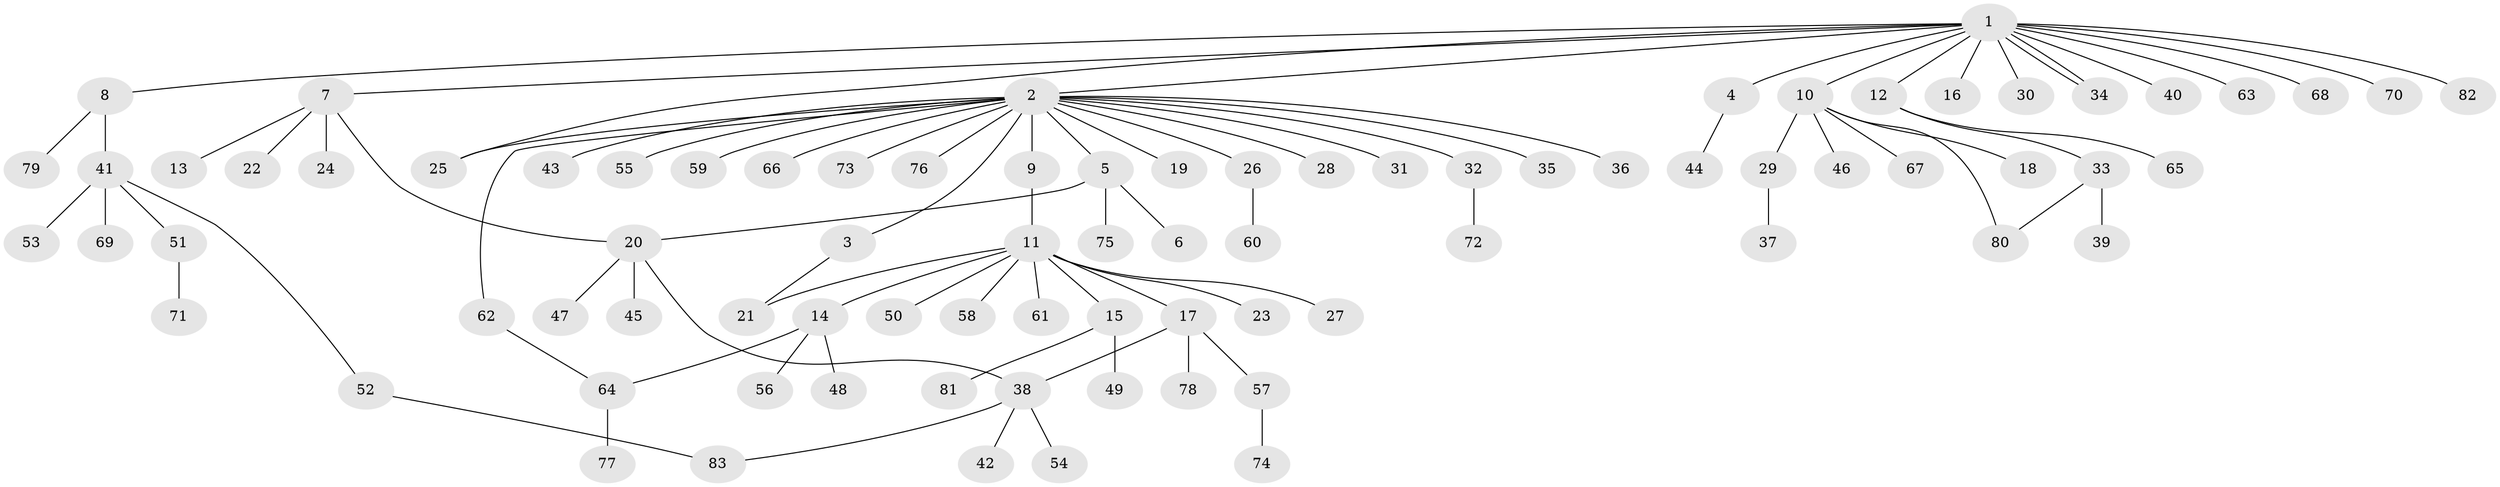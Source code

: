 // Generated by graph-tools (version 1.1) at 2025/49/03/09/25 03:49:47]
// undirected, 83 vertices, 90 edges
graph export_dot {
graph [start="1"]
  node [color=gray90,style=filled];
  1;
  2;
  3;
  4;
  5;
  6;
  7;
  8;
  9;
  10;
  11;
  12;
  13;
  14;
  15;
  16;
  17;
  18;
  19;
  20;
  21;
  22;
  23;
  24;
  25;
  26;
  27;
  28;
  29;
  30;
  31;
  32;
  33;
  34;
  35;
  36;
  37;
  38;
  39;
  40;
  41;
  42;
  43;
  44;
  45;
  46;
  47;
  48;
  49;
  50;
  51;
  52;
  53;
  54;
  55;
  56;
  57;
  58;
  59;
  60;
  61;
  62;
  63;
  64;
  65;
  66;
  67;
  68;
  69;
  70;
  71;
  72;
  73;
  74;
  75;
  76;
  77;
  78;
  79;
  80;
  81;
  82;
  83;
  1 -- 2;
  1 -- 4;
  1 -- 7;
  1 -- 8;
  1 -- 10;
  1 -- 12;
  1 -- 16;
  1 -- 25;
  1 -- 30;
  1 -- 34;
  1 -- 34;
  1 -- 40;
  1 -- 63;
  1 -- 68;
  1 -- 70;
  1 -- 82;
  2 -- 3;
  2 -- 5;
  2 -- 9;
  2 -- 19;
  2 -- 25;
  2 -- 26;
  2 -- 28;
  2 -- 31;
  2 -- 32;
  2 -- 35;
  2 -- 36;
  2 -- 43;
  2 -- 55;
  2 -- 59;
  2 -- 62;
  2 -- 66;
  2 -- 73;
  2 -- 76;
  3 -- 21;
  4 -- 44;
  5 -- 6;
  5 -- 20;
  5 -- 75;
  7 -- 13;
  7 -- 20;
  7 -- 22;
  7 -- 24;
  8 -- 41;
  8 -- 79;
  9 -- 11;
  10 -- 18;
  10 -- 29;
  10 -- 46;
  10 -- 67;
  10 -- 80;
  11 -- 14;
  11 -- 15;
  11 -- 17;
  11 -- 21;
  11 -- 23;
  11 -- 27;
  11 -- 50;
  11 -- 58;
  11 -- 61;
  12 -- 33;
  12 -- 65;
  14 -- 48;
  14 -- 56;
  14 -- 64;
  15 -- 49;
  15 -- 81;
  17 -- 38;
  17 -- 57;
  17 -- 78;
  20 -- 38;
  20 -- 45;
  20 -- 47;
  26 -- 60;
  29 -- 37;
  32 -- 72;
  33 -- 39;
  33 -- 80;
  38 -- 42;
  38 -- 54;
  38 -- 83;
  41 -- 51;
  41 -- 52;
  41 -- 53;
  41 -- 69;
  51 -- 71;
  52 -- 83;
  57 -- 74;
  62 -- 64;
  64 -- 77;
}
